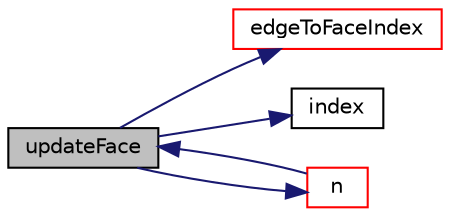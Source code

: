 digraph "updateFace"
{
  bgcolor="transparent";
  edge [fontname="Helvetica",fontsize="10",labelfontname="Helvetica",labelfontsize="10"];
  node [fontname="Helvetica",fontsize="10",shape=record];
  rankdir="LR";
  Node1 [label="updateFace",height=0.2,width=0.4,color="black", fillcolor="grey75", style="filled", fontcolor="black"];
  Node1 -> Node2 [color="midnightblue",fontsize="10",style="solid",fontname="Helvetica"];
  Node2 [label="edgeToFaceIndex",height=0.2,width=0.4,color="red",URL="$a00547.html#a979a0fce341d87c9c179d936a0e85e03",tooltip="Given edge on hex cell find corresponding edge on face. Is either. "];
  Node1 -> Node3 [color="midnightblue",fontsize="10",style="solid",fontname="Helvetica"];
  Node3 [label="index",height=0.2,width=0.4,color="black",URL="$a00547.html#a7d1e8acadb27bd2b4e61457d47b71b6f"];
  Node1 -> Node4 [color="midnightblue",fontsize="10",style="solid",fontname="Helvetica"];
  Node4 [label="n",height=0.2,width=0.4,color="red",URL="$a00547.html#ad589fdd78ce0a901d54a985763268642"];
  Node4 -> Node1 [color="midnightblue",fontsize="10",style="solid",fontname="Helvetica"];
}
